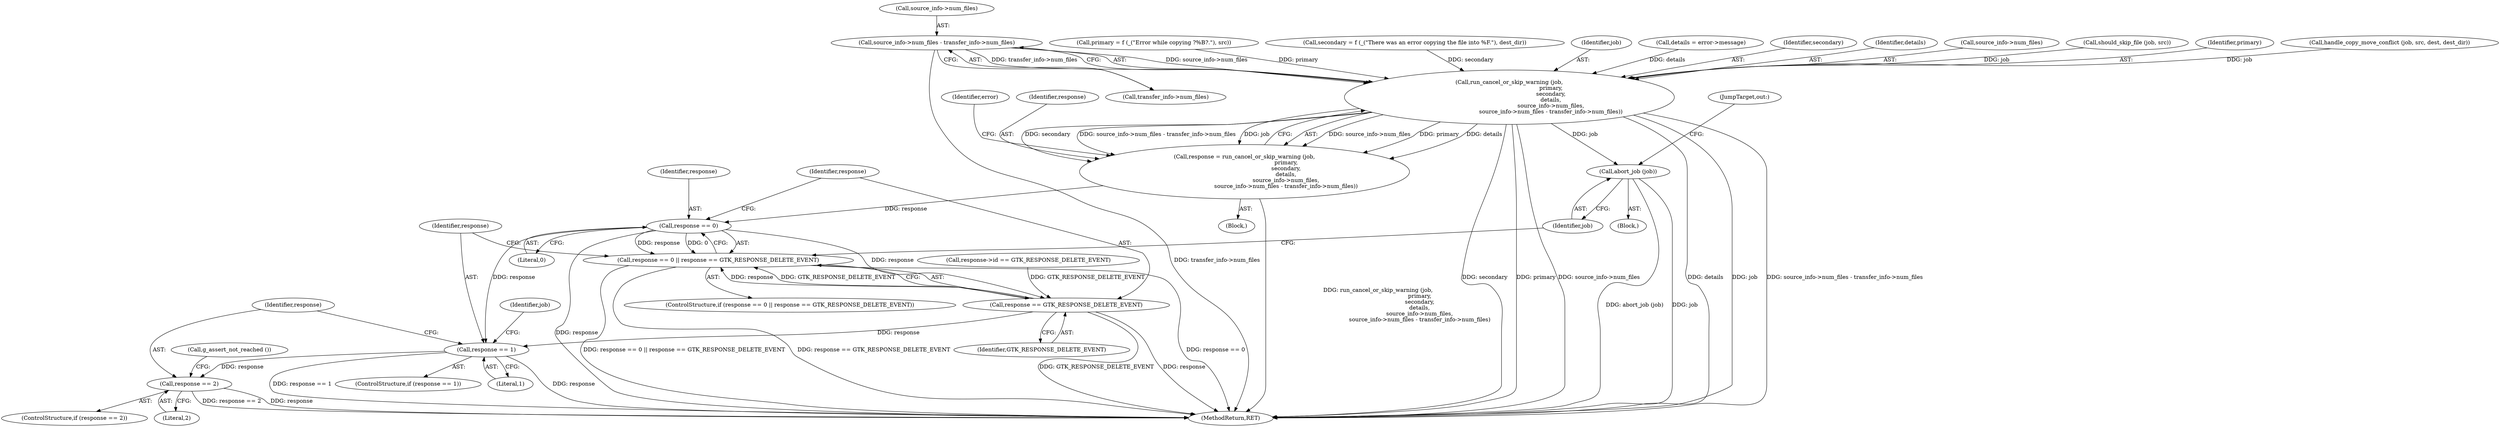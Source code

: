 digraph "0_nautilus_1630f53481f445ada0a455e9979236d31a8d3bb0_0@pointer" {
"1001067" [label="(Call,source_info->num_files - transfer_info->num_files)"];
"1001059" [label="(Call,run_cancel_or_skip_warning (job,\n                                               primary,\n                                               secondary,\n                                               details,\n                                               source_info->num_files,\n                                               source_info->num_files - transfer_info->num_files))"];
"1001057" [label="(Call,response = run_cancel_or_skip_warning (job,\n                                               primary,\n                                               secondary,\n                                               details,\n                                               source_info->num_files,\n                                               source_info->num_files - transfer_info->num_files))"];
"1001078" [label="(Call,response == 0)"];
"1001077" [label="(Call,response == 0 || response == GTK_RESPONSE_DELETE_EVENT)"];
"1001081" [label="(Call,response == GTK_RESPONSE_DELETE_EVENT)"];
"1001089" [label="(Call,response == 1)"];
"1001100" [label="(Call,response == 2)"];
"1001085" [label="(Call,abort_job (job))"];
"1001040" [label="(Call,primary = f (_(\"Error while copying ?%B?.\"), src))"];
"1001101" [label="(Identifier,response)"];
"1001046" [label="(Call,secondary = f (_(\"There was an error copying the file into %F.\"), dest_dir))"];
"1001083" [label="(Identifier,GTK_RESPONSE_DELETE_EVENT)"];
"1001099" [label="(ControlStructure,if (response == 2))"];
"1001060" [label="(Identifier,job)"];
"1001059" [label="(Call,run_cancel_or_skip_warning (job,\n                                               primary,\n                                               secondary,\n                                               details,\n                                               source_info->num_files,\n                                               source_info->num_files - transfer_info->num_files))"];
"1001091" [label="(Literal,1)"];
"1001071" [label="(Call,transfer_info->num_files)"];
"1001052" [label="(Call,details = error->message)"];
"1001075" [label="(Identifier,error)"];
"1001080" [label="(Literal,0)"];
"1001106" [label="(Call,g_assert_not_reached ())"];
"1001090" [label="(Identifier,response)"];
"1001102" [label="(Literal,2)"];
"1001114" [label="(MethodReturn,RET)"];
"1001086" [label="(Identifier,job)"];
"1001100" [label="(Call,response == 2)"];
"1001077" [label="(Call,response == 0 || response == GTK_RESPONSE_DELETE_EVENT)"];
"1001057" [label="(Call,response = run_cancel_or_skip_warning (job,\n                                               primary,\n                                               secondary,\n                                               details,\n                                               source_info->num_files,\n                                               source_info->num_files - transfer_info->num_files))"];
"1001079" [label="(Identifier,response)"];
"1001067" [label="(Call,source_info->num_files - transfer_info->num_files)"];
"1001085" [label="(Call,abort_job (job))"];
"1001031" [label="(Block,)"];
"1001082" [label="(Identifier,response)"];
"1001089" [label="(Call,response == 1)"];
"1001058" [label="(Identifier,response)"];
"1001062" [label="(Identifier,secondary)"];
"1001063" [label="(Identifier,details)"];
"1001088" [label="(ControlStructure,if (response == 1))"];
"1001064" [label="(Call,source_info->num_files)"];
"1000167" [label="(Call,should_skip_file (job, src))"];
"1001061" [label="(Identifier,primary)"];
"1001081" [label="(Call,response == GTK_RESPONSE_DELETE_EVENT)"];
"1001084" [label="(Block,)"];
"1000710" [label="(Call,handle_copy_move_conflict (job, src, dest, dest_dir))"];
"1001095" [label="(Identifier,job)"];
"1001107" [label="(JumpTarget,out:)"];
"1000722" [label="(Call,response->id == GTK_RESPONSE_DELETE_EVENT)"];
"1001076" [label="(ControlStructure,if (response == 0 || response == GTK_RESPONSE_DELETE_EVENT))"];
"1001078" [label="(Call,response == 0)"];
"1001068" [label="(Call,source_info->num_files)"];
"1001067" -> "1001059"  [label="AST: "];
"1001067" -> "1001071"  [label="CFG: "];
"1001068" -> "1001067"  [label="AST: "];
"1001071" -> "1001067"  [label="AST: "];
"1001059" -> "1001067"  [label="CFG: "];
"1001067" -> "1001114"  [label="DDG: transfer_info->num_files"];
"1001067" -> "1001059"  [label="DDG: source_info->num_files"];
"1001067" -> "1001059"  [label="DDG: transfer_info->num_files"];
"1001059" -> "1001057"  [label="AST: "];
"1001060" -> "1001059"  [label="AST: "];
"1001061" -> "1001059"  [label="AST: "];
"1001062" -> "1001059"  [label="AST: "];
"1001063" -> "1001059"  [label="AST: "];
"1001064" -> "1001059"  [label="AST: "];
"1001057" -> "1001059"  [label="CFG: "];
"1001059" -> "1001114"  [label="DDG: secondary"];
"1001059" -> "1001114"  [label="DDG: primary"];
"1001059" -> "1001114"  [label="DDG: source_info->num_files"];
"1001059" -> "1001114"  [label="DDG: details"];
"1001059" -> "1001114"  [label="DDG: job"];
"1001059" -> "1001114"  [label="DDG: source_info->num_files - transfer_info->num_files"];
"1001059" -> "1001057"  [label="DDG: source_info->num_files"];
"1001059" -> "1001057"  [label="DDG: primary"];
"1001059" -> "1001057"  [label="DDG: details"];
"1001059" -> "1001057"  [label="DDG: secondary"];
"1001059" -> "1001057"  [label="DDG: source_info->num_files - transfer_info->num_files"];
"1001059" -> "1001057"  [label="DDG: job"];
"1000167" -> "1001059"  [label="DDG: job"];
"1000710" -> "1001059"  [label="DDG: job"];
"1001040" -> "1001059"  [label="DDG: primary"];
"1001046" -> "1001059"  [label="DDG: secondary"];
"1001052" -> "1001059"  [label="DDG: details"];
"1001059" -> "1001085"  [label="DDG: job"];
"1001057" -> "1001031"  [label="AST: "];
"1001058" -> "1001057"  [label="AST: "];
"1001075" -> "1001057"  [label="CFG: "];
"1001057" -> "1001114"  [label="DDG: run_cancel_or_skip_warning (job,\n                                               primary,\n                                               secondary,\n                                               details,\n                                               source_info->num_files,\n                                               source_info->num_files - transfer_info->num_files)"];
"1001057" -> "1001078"  [label="DDG: response"];
"1001078" -> "1001077"  [label="AST: "];
"1001078" -> "1001080"  [label="CFG: "];
"1001079" -> "1001078"  [label="AST: "];
"1001080" -> "1001078"  [label="AST: "];
"1001082" -> "1001078"  [label="CFG: "];
"1001077" -> "1001078"  [label="CFG: "];
"1001078" -> "1001114"  [label="DDG: response"];
"1001078" -> "1001077"  [label="DDG: response"];
"1001078" -> "1001077"  [label="DDG: 0"];
"1001078" -> "1001081"  [label="DDG: response"];
"1001078" -> "1001089"  [label="DDG: response"];
"1001077" -> "1001076"  [label="AST: "];
"1001077" -> "1001081"  [label="CFG: "];
"1001081" -> "1001077"  [label="AST: "];
"1001086" -> "1001077"  [label="CFG: "];
"1001090" -> "1001077"  [label="CFG: "];
"1001077" -> "1001114"  [label="DDG: response == 0"];
"1001077" -> "1001114"  [label="DDG: response == 0 || response == GTK_RESPONSE_DELETE_EVENT"];
"1001077" -> "1001114"  [label="DDG: response == GTK_RESPONSE_DELETE_EVENT"];
"1001081" -> "1001077"  [label="DDG: response"];
"1001081" -> "1001077"  [label="DDG: GTK_RESPONSE_DELETE_EVENT"];
"1001081" -> "1001083"  [label="CFG: "];
"1001082" -> "1001081"  [label="AST: "];
"1001083" -> "1001081"  [label="AST: "];
"1001081" -> "1001114"  [label="DDG: GTK_RESPONSE_DELETE_EVENT"];
"1001081" -> "1001114"  [label="DDG: response"];
"1000722" -> "1001081"  [label="DDG: GTK_RESPONSE_DELETE_EVENT"];
"1001081" -> "1001089"  [label="DDG: response"];
"1001089" -> "1001088"  [label="AST: "];
"1001089" -> "1001091"  [label="CFG: "];
"1001090" -> "1001089"  [label="AST: "];
"1001091" -> "1001089"  [label="AST: "];
"1001095" -> "1001089"  [label="CFG: "];
"1001101" -> "1001089"  [label="CFG: "];
"1001089" -> "1001114"  [label="DDG: response == 1"];
"1001089" -> "1001114"  [label="DDG: response"];
"1001089" -> "1001100"  [label="DDG: response"];
"1001100" -> "1001099"  [label="AST: "];
"1001100" -> "1001102"  [label="CFG: "];
"1001101" -> "1001100"  [label="AST: "];
"1001102" -> "1001100"  [label="AST: "];
"1001106" -> "1001100"  [label="CFG: "];
"1001100" -> "1001114"  [label="DDG: response == 2"];
"1001100" -> "1001114"  [label="DDG: response"];
"1001085" -> "1001084"  [label="AST: "];
"1001085" -> "1001086"  [label="CFG: "];
"1001086" -> "1001085"  [label="AST: "];
"1001107" -> "1001085"  [label="CFG: "];
"1001085" -> "1001114"  [label="DDG: job"];
"1001085" -> "1001114"  [label="DDG: abort_job (job)"];
}
